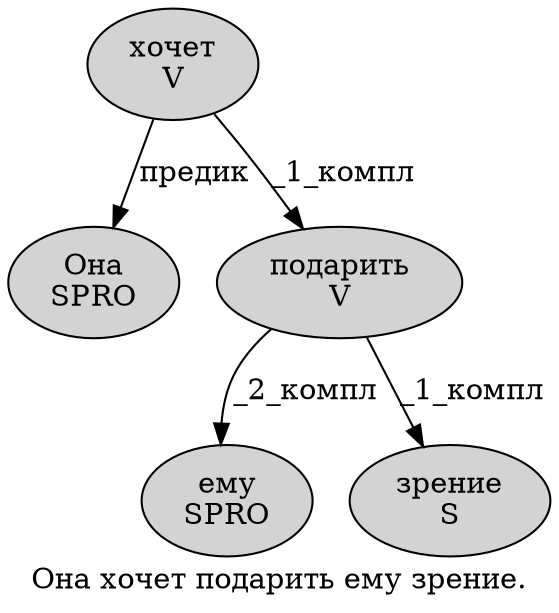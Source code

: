 digraph SENTENCE_451 {
	graph [label="Она хочет подарить ему зрение."]
	node [style=filled]
		0 [label="Она
SPRO" color="" fillcolor=lightgray penwidth=1 shape=ellipse]
		1 [label="хочет
V" color="" fillcolor=lightgray penwidth=1 shape=ellipse]
		2 [label="подарить
V" color="" fillcolor=lightgray penwidth=1 shape=ellipse]
		3 [label="ему
SPRO" color="" fillcolor=lightgray penwidth=1 shape=ellipse]
		4 [label="зрение
S" color="" fillcolor=lightgray penwidth=1 shape=ellipse]
			2 -> 3 [label="_2_компл"]
			2 -> 4 [label="_1_компл"]
			1 -> 0 [label="предик"]
			1 -> 2 [label="_1_компл"]
}